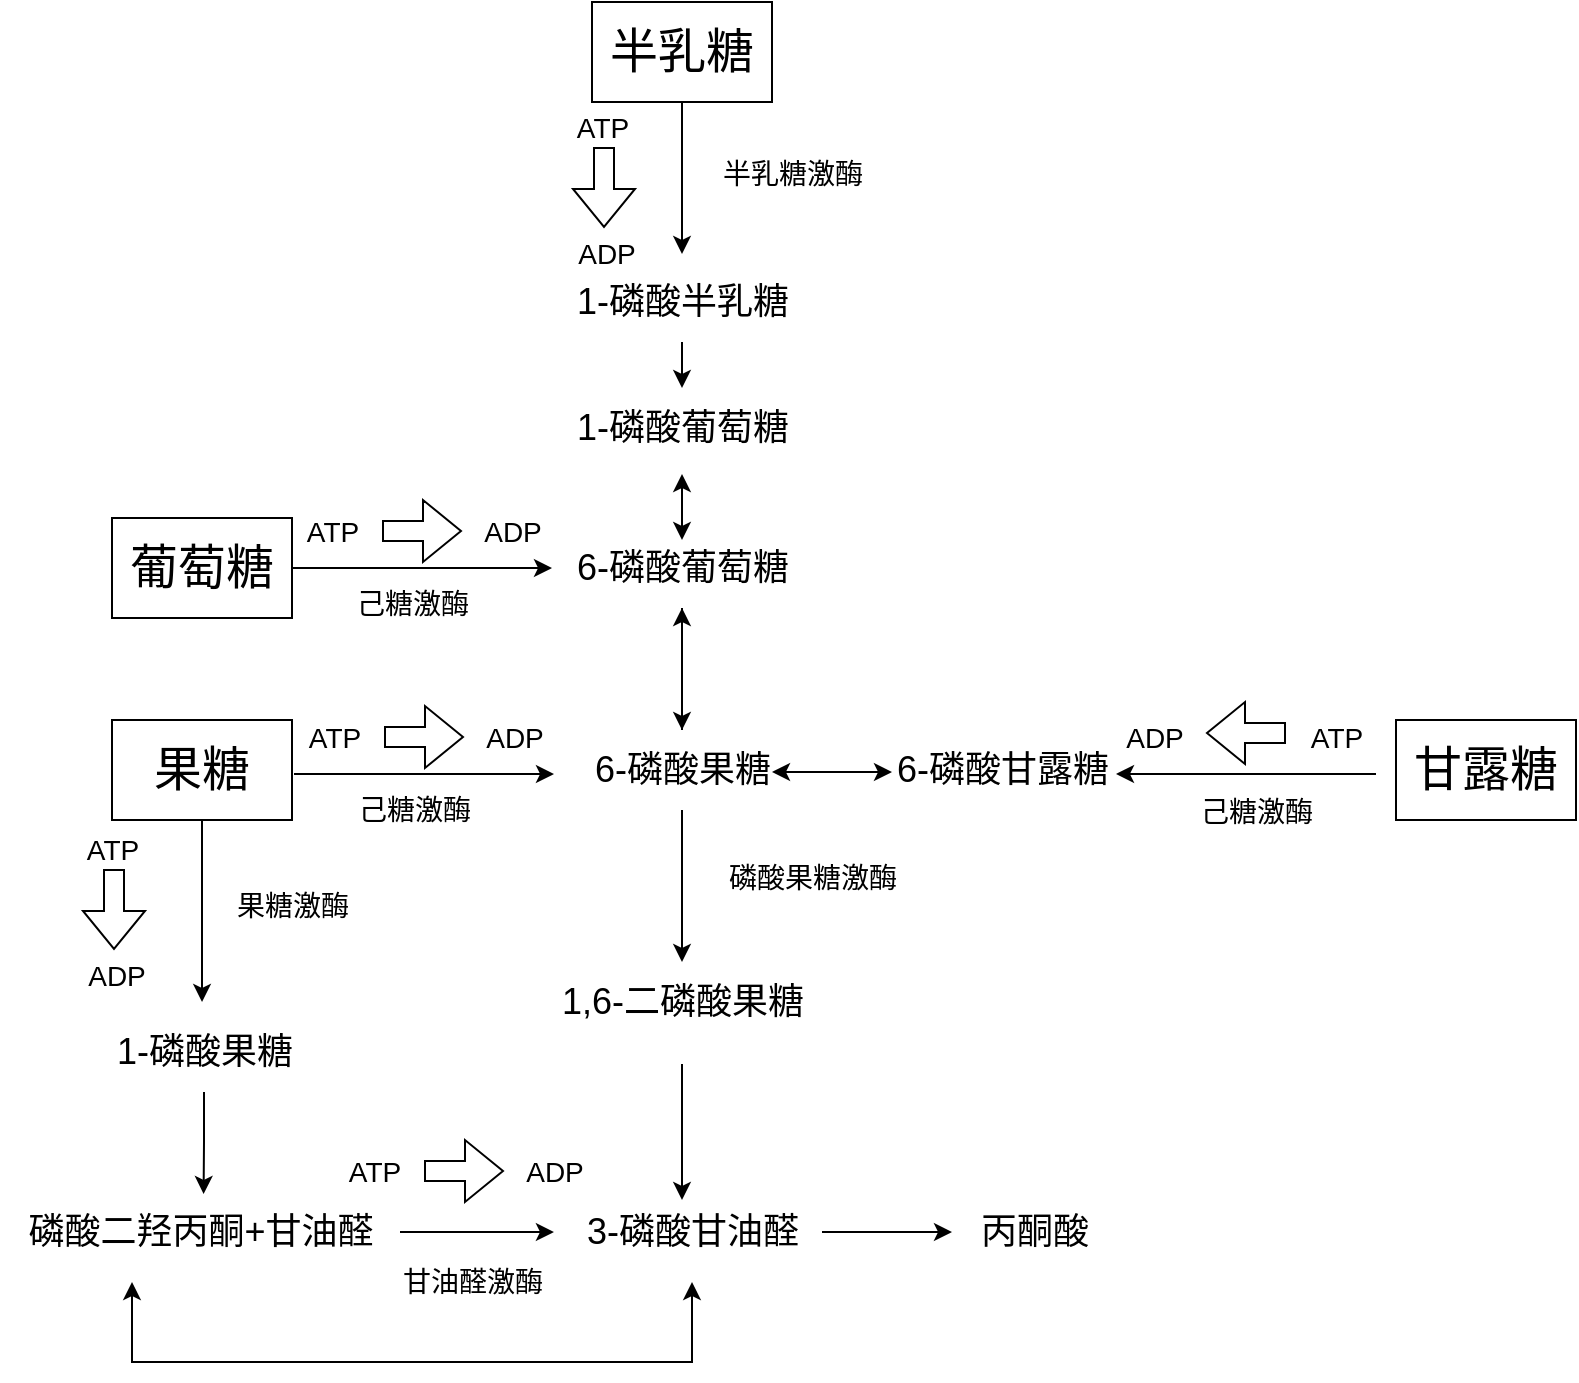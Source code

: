 <mxfile version="26.2.12">
  <diagram name="第 1 页" id="kLUDYmGzFbFtYSl5PGOL">
    <mxGraphModel dx="1420" dy="760" grid="1" gridSize="10" guides="1" tooltips="1" connect="1" arrows="1" fold="1" page="1" pageScale="1" pageWidth="827" pageHeight="1169" math="0" shadow="0">
      <root>
        <mxCell id="0" />
        <mxCell id="1" parent="0" />
        <mxCell id="vvwzz5q7El1sYBhmvqTG-4" style="edgeStyle=orthogonalEdgeStyle;rounded=0;orthogonalLoop=1;jettySize=auto;html=1;exitX=1;exitY=0.5;exitDx=0;exitDy=0;" edge="1" parent="1" source="vvwzz5q7El1sYBhmvqTG-1" target="vvwzz5q7El1sYBhmvqTG-5">
          <mxGeometry relative="1" as="geometry">
            <mxPoint x="250" y="313" as="targetPoint" />
          </mxGeometry>
        </mxCell>
        <mxCell id="vvwzz5q7El1sYBhmvqTG-1" value="&lt;font style=&quot;font-size: 24px;&quot;&gt;葡萄糖&lt;/font&gt;" style="rounded=0;whiteSpace=wrap;html=1;" vertex="1" parent="1">
          <mxGeometry x="90" y="288" width="90" height="50" as="geometry" />
        </mxCell>
        <mxCell id="vvwzz5q7El1sYBhmvqTG-59" style="edgeStyle=orthogonalEdgeStyle;rounded=0;orthogonalLoop=1;jettySize=auto;html=1;entryX=0.491;entryY=-0.125;entryDx=0;entryDy=0;entryPerimeter=0;" edge="1" parent="1" source="vvwzz5q7El1sYBhmvqTG-3" target="vvwzz5q7El1sYBhmvqTG-60">
          <mxGeometry relative="1" as="geometry">
            <mxPoint x="135" y="498" as="targetPoint" />
          </mxGeometry>
        </mxCell>
        <mxCell id="vvwzz5q7El1sYBhmvqTG-3" value="&lt;font style=&quot;font-size: 24px;&quot;&gt;果糖&lt;/font&gt;" style="rounded=0;whiteSpace=wrap;html=1;" vertex="1" parent="1">
          <mxGeometry x="90" y="389" width="90" height="50" as="geometry" />
        </mxCell>
        <mxCell id="vvwzz5q7El1sYBhmvqTG-25" style="edgeStyle=orthogonalEdgeStyle;rounded=0;orthogonalLoop=1;jettySize=auto;html=1;" edge="1" parent="1" source="vvwzz5q7El1sYBhmvqTG-5" target="vvwzz5q7El1sYBhmvqTG-24">
          <mxGeometry relative="1" as="geometry" />
        </mxCell>
        <mxCell id="vvwzz5q7El1sYBhmvqTG-5" value="&lt;font style=&quot;font-size: 18px;&quot;&gt;6-磷酸葡萄糖&lt;/font&gt;" style="text;html=1;align=center;verticalAlign=middle;resizable=0;points=[];autosize=1;strokeColor=none;fillColor=none;" vertex="1" parent="1">
          <mxGeometry x="310" y="293" width="130" height="40" as="geometry" />
        </mxCell>
        <mxCell id="vvwzz5q7El1sYBhmvqTG-10" value="&lt;font style=&quot;font-size: 14px;&quot;&gt;ATP&lt;/font&gt;" style="text;html=1;align=center;verticalAlign=middle;resizable=0;points=[];autosize=1;strokeColor=none;fillColor=none;" vertex="1" parent="1">
          <mxGeometry x="175" y="280" width="50" height="30" as="geometry" />
        </mxCell>
        <mxCell id="vvwzz5q7El1sYBhmvqTG-14" value="" style="shape=flexArrow;endArrow=classic;html=1;rounded=0;" edge="1" parent="1">
          <mxGeometry width="50" height="50" relative="1" as="geometry">
            <mxPoint x="225" y="294.5" as="sourcePoint" />
            <mxPoint x="265" y="294.5" as="targetPoint" />
          </mxGeometry>
        </mxCell>
        <mxCell id="vvwzz5q7El1sYBhmvqTG-15" value="&lt;font style=&quot;font-size: 14px;&quot;&gt;ADP&lt;/font&gt;" style="text;html=1;align=center;verticalAlign=middle;resizable=0;points=[];autosize=1;strokeColor=none;fillColor=none;" vertex="1" parent="1">
          <mxGeometry x="265" y="280" width="50" height="30" as="geometry" />
        </mxCell>
        <mxCell id="vvwzz5q7El1sYBhmvqTG-16" value="&lt;font style=&quot;font-size: 14px;&quot;&gt;己糖激酶&lt;/font&gt;" style="text;html=1;align=center;verticalAlign=middle;resizable=0;points=[];autosize=1;strokeColor=none;fillColor=none;" vertex="1" parent="1">
          <mxGeometry x="200" y="316" width="80" height="30" as="geometry" />
        </mxCell>
        <mxCell id="vvwzz5q7El1sYBhmvqTG-19" style="edgeStyle=orthogonalEdgeStyle;rounded=0;orthogonalLoop=1;jettySize=auto;html=1;exitX=1;exitY=0.5;exitDx=0;exitDy=0;" edge="1" parent="1">
          <mxGeometry relative="1" as="geometry">
            <mxPoint x="311" y="416" as="targetPoint" />
            <mxPoint x="181" y="416" as="sourcePoint" />
          </mxGeometry>
        </mxCell>
        <mxCell id="vvwzz5q7El1sYBhmvqTG-20" value="&lt;font style=&quot;font-size: 14px;&quot;&gt;ATP&lt;/font&gt;" style="text;html=1;align=center;verticalAlign=middle;resizable=0;points=[];autosize=1;strokeColor=none;fillColor=none;" vertex="1" parent="1">
          <mxGeometry x="176" y="383" width="50" height="30" as="geometry" />
        </mxCell>
        <mxCell id="vvwzz5q7El1sYBhmvqTG-21" value="" style="shape=flexArrow;endArrow=classic;html=1;rounded=0;" edge="1" parent="1">
          <mxGeometry width="50" height="50" relative="1" as="geometry">
            <mxPoint x="226" y="397.5" as="sourcePoint" />
            <mxPoint x="266" y="397.5" as="targetPoint" />
          </mxGeometry>
        </mxCell>
        <mxCell id="vvwzz5q7El1sYBhmvqTG-22" value="&lt;font style=&quot;font-size: 14px;&quot;&gt;ADP&lt;/font&gt;" style="text;html=1;align=center;verticalAlign=middle;resizable=0;points=[];autosize=1;strokeColor=none;fillColor=none;" vertex="1" parent="1">
          <mxGeometry x="266" y="383" width="50" height="30" as="geometry" />
        </mxCell>
        <mxCell id="vvwzz5q7El1sYBhmvqTG-23" value="&lt;font style=&quot;font-size: 14px;&quot;&gt;己糖激酶&lt;/font&gt;" style="text;html=1;align=center;verticalAlign=middle;resizable=0;points=[];autosize=1;strokeColor=none;fillColor=none;" vertex="1" parent="1">
          <mxGeometry x="201" y="419" width="80" height="30" as="geometry" />
        </mxCell>
        <mxCell id="vvwzz5q7El1sYBhmvqTG-58" style="edgeStyle=orthogonalEdgeStyle;rounded=0;orthogonalLoop=1;jettySize=auto;html=1;" edge="1" parent="1" source="vvwzz5q7El1sYBhmvqTG-24" target="vvwzz5q7El1sYBhmvqTG-5">
          <mxGeometry relative="1" as="geometry" />
        </mxCell>
        <mxCell id="vvwzz5q7El1sYBhmvqTG-65" style="edgeStyle=orthogonalEdgeStyle;rounded=0;orthogonalLoop=1;jettySize=auto;html=1;entryX=0.5;entryY=0;entryDx=0;entryDy=0;entryPerimeter=0;" edge="1" parent="1" source="vvwzz5q7El1sYBhmvqTG-24" target="vvwzz5q7El1sYBhmvqTG-66">
          <mxGeometry relative="1" as="geometry">
            <mxPoint x="375" y="488" as="targetPoint" />
          </mxGeometry>
        </mxCell>
        <mxCell id="vvwzz5q7El1sYBhmvqTG-24" value="&lt;font style=&quot;font-size: 18px;&quot;&gt;6-磷酸果糖&lt;/font&gt;" style="text;html=1;align=center;verticalAlign=middle;resizable=0;points=[];autosize=1;strokeColor=none;fillColor=none;" vertex="1" parent="1">
          <mxGeometry x="320" y="394" width="110" height="40" as="geometry" />
        </mxCell>
        <mxCell id="vvwzz5q7El1sYBhmvqTG-27" value="&lt;font style=&quot;font-size: 24px;&quot;&gt;甘露糖&lt;/font&gt;" style="rounded=0;whiteSpace=wrap;html=1;" vertex="1" parent="1">
          <mxGeometry x="732" y="389" width="90" height="50" as="geometry" />
        </mxCell>
        <mxCell id="vvwzz5q7El1sYBhmvqTG-28" style="edgeStyle=orthogonalEdgeStyle;rounded=0;orthogonalLoop=1;jettySize=auto;html=1;exitX=1;exitY=0.5;exitDx=0;exitDy=0;" edge="1" parent="1">
          <mxGeometry relative="1" as="geometry">
            <mxPoint x="592" y="416" as="targetPoint" />
            <mxPoint x="722" y="416" as="sourcePoint" />
          </mxGeometry>
        </mxCell>
        <mxCell id="vvwzz5q7El1sYBhmvqTG-29" value="&lt;font style=&quot;font-size: 14px;&quot;&gt;ATP&lt;/font&gt;" style="text;html=1;align=center;verticalAlign=middle;resizable=0;points=[];autosize=1;strokeColor=none;fillColor=none;" vertex="1" parent="1">
          <mxGeometry x="677" y="383" width="50" height="30" as="geometry" />
        </mxCell>
        <mxCell id="vvwzz5q7El1sYBhmvqTG-30" value="" style="shape=flexArrow;endArrow=classic;html=1;rounded=0;" edge="1" parent="1">
          <mxGeometry width="50" height="50" relative="1" as="geometry">
            <mxPoint x="677" y="395.5" as="sourcePoint" />
            <mxPoint x="637" y="395.5" as="targetPoint" />
          </mxGeometry>
        </mxCell>
        <mxCell id="vvwzz5q7El1sYBhmvqTG-31" value="&lt;font style=&quot;font-size: 14px;&quot;&gt;ADP&lt;/font&gt;" style="text;html=1;align=center;verticalAlign=middle;resizable=0;points=[];autosize=1;strokeColor=none;fillColor=none;" vertex="1" parent="1">
          <mxGeometry x="586" y="383" width="50" height="30" as="geometry" />
        </mxCell>
        <mxCell id="vvwzz5q7El1sYBhmvqTG-32" value="&lt;font style=&quot;font-size: 14px;&quot;&gt;己糖激酶&lt;/font&gt;" style="text;html=1;align=center;verticalAlign=middle;resizable=0;points=[];autosize=1;strokeColor=none;fillColor=none;" vertex="1" parent="1">
          <mxGeometry x="622" y="420" width="80" height="30" as="geometry" />
        </mxCell>
        <mxCell id="vvwzz5q7El1sYBhmvqTG-36" style="edgeStyle=orthogonalEdgeStyle;rounded=0;orthogonalLoop=1;jettySize=auto;html=1;exitX=0.5;exitY=1;exitDx=0;exitDy=0;entryX=0.5;entryY=-0.1;entryDx=0;entryDy=0;entryPerimeter=0;" edge="1" parent="1" source="vvwzz5q7El1sYBhmvqTG-35" target="vvwzz5q7El1sYBhmvqTG-38">
          <mxGeometry relative="1" as="geometry">
            <mxPoint x="375" y="140" as="targetPoint" />
          </mxGeometry>
        </mxCell>
        <mxCell id="vvwzz5q7El1sYBhmvqTG-35" value="&lt;font style=&quot;font-size: 24px;&quot;&gt;半乳糖&lt;/font&gt;" style="rounded=0;whiteSpace=wrap;html=1;" vertex="1" parent="1">
          <mxGeometry x="330" y="30" width="90" height="50" as="geometry" />
        </mxCell>
        <mxCell id="vvwzz5q7El1sYBhmvqTG-84" value="" style="edgeStyle=orthogonalEdgeStyle;rounded=0;orthogonalLoop=1;jettySize=auto;html=1;" edge="1" parent="1" source="vvwzz5q7El1sYBhmvqTG-38" target="vvwzz5q7El1sYBhmvqTG-50">
          <mxGeometry relative="1" as="geometry" />
        </mxCell>
        <mxCell id="vvwzz5q7El1sYBhmvqTG-38" value="&lt;font style=&quot;font-size: 18px;&quot;&gt;1-磷酸半乳糖&lt;/font&gt;" style="text;html=1;align=center;verticalAlign=middle;resizable=0;points=[];autosize=1;strokeColor=none;fillColor=none;" vertex="1" parent="1">
          <mxGeometry x="310" y="160" width="130" height="40" as="geometry" />
        </mxCell>
        <mxCell id="vvwzz5q7El1sYBhmvqTG-39" value="&lt;font style=&quot;font-size: 14px;&quot;&gt;半乳糖激酶&lt;/font&gt;" style="text;html=1;align=center;verticalAlign=middle;resizable=0;points=[];autosize=1;strokeColor=none;fillColor=none;" vertex="1" parent="1">
          <mxGeometry x="385" y="101" width="90" height="30" as="geometry" />
        </mxCell>
        <mxCell id="vvwzz5q7El1sYBhmvqTG-46" value="&lt;font style=&quot;font-size: 14px;&quot;&gt;ATP&lt;/font&gt;" style="text;html=1;align=center;verticalAlign=middle;resizable=0;points=[];autosize=1;strokeColor=none;fillColor=none;" vertex="1" parent="1">
          <mxGeometry x="65" y="439" width="50" height="30" as="geometry" />
        </mxCell>
        <mxCell id="vvwzz5q7El1sYBhmvqTG-47" value="" style="shape=flexArrow;endArrow=classic;html=1;rounded=0;" edge="1" parent="1">
          <mxGeometry width="50" height="50" relative="1" as="geometry">
            <mxPoint x="91" y="463.5" as="sourcePoint" />
            <mxPoint x="91" y="504" as="targetPoint" />
          </mxGeometry>
        </mxCell>
        <mxCell id="vvwzz5q7El1sYBhmvqTG-48" value="&lt;font style=&quot;font-size: 14px;&quot;&gt;ADP&lt;/font&gt;" style="text;html=1;align=center;verticalAlign=middle;resizable=0;points=[];autosize=1;strokeColor=none;fillColor=none;" vertex="1" parent="1">
          <mxGeometry x="67" y="502" width="50" height="30" as="geometry" />
        </mxCell>
        <mxCell id="vvwzz5q7El1sYBhmvqTG-50" value="&lt;font style=&quot;font-size: 18px;&quot;&gt;1-磷酸葡萄糖&lt;/font&gt;" style="text;html=1;align=center;verticalAlign=middle;resizable=0;points=[];autosize=1;strokeColor=none;fillColor=none;" vertex="1" parent="1">
          <mxGeometry x="310" y="223" width="130" height="40" as="geometry" />
        </mxCell>
        <mxCell id="vvwzz5q7El1sYBhmvqTG-52" value="&lt;font style=&quot;font-size: 18px;&quot;&gt;6-磷酸甘露糖&lt;/font&gt;" style="text;html=1;align=center;verticalAlign=middle;resizable=0;points=[];autosize=1;strokeColor=none;fillColor=none;" vertex="1" parent="1">
          <mxGeometry x="470" y="394" width="130" height="40" as="geometry" />
        </mxCell>
        <mxCell id="vvwzz5q7El1sYBhmvqTG-56" value="" style="endArrow=classic;startArrow=classic;html=1;rounded=0;" edge="1" parent="1">
          <mxGeometry width="50" height="50" relative="1" as="geometry">
            <mxPoint x="420" y="415" as="sourcePoint" />
            <mxPoint x="480" y="415" as="targetPoint" />
          </mxGeometry>
        </mxCell>
        <mxCell id="vvwzz5q7El1sYBhmvqTG-60" value="&lt;font style=&quot;font-size: 18px;&quot;&gt;1-磷酸果糖&lt;/font&gt;" style="text;html=1;align=center;verticalAlign=middle;resizable=0;points=[];autosize=1;strokeColor=none;fillColor=none;" vertex="1" parent="1">
          <mxGeometry x="81" y="535" width="110" height="40" as="geometry" />
        </mxCell>
        <mxCell id="vvwzz5q7El1sYBhmvqTG-61" value="&lt;span style=&quot;font-size: 18px;&quot;&gt;磷酸二羟丙酮+甘油醛&lt;/span&gt;" style="text;html=1;align=center;verticalAlign=middle;resizable=0;points=[];autosize=1;strokeColor=none;fillColor=none;" vertex="1" parent="1">
          <mxGeometry x="34" y="625" width="200" height="40" as="geometry" />
        </mxCell>
        <mxCell id="vvwzz5q7El1sYBhmvqTG-63" style="edgeStyle=orthogonalEdgeStyle;rounded=0;orthogonalLoop=1;jettySize=auto;html=1;entryX=0.509;entryY=0.025;entryDx=0;entryDy=0;entryPerimeter=0;" edge="1" parent="1" source="vvwzz5q7El1sYBhmvqTG-60" target="vvwzz5q7El1sYBhmvqTG-61">
          <mxGeometry relative="1" as="geometry" />
        </mxCell>
        <mxCell id="vvwzz5q7El1sYBhmvqTG-67" style="edgeStyle=orthogonalEdgeStyle;rounded=0;orthogonalLoop=1;jettySize=auto;html=1;" edge="1" parent="1">
          <mxGeometry relative="1" as="geometry">
            <mxPoint x="375" y="629" as="targetPoint" />
            <mxPoint x="375" y="561" as="sourcePoint" />
          </mxGeometry>
        </mxCell>
        <mxCell id="vvwzz5q7El1sYBhmvqTG-66" value="&lt;font style=&quot;font-size: 18px;&quot;&gt;1,6-二磷酸果糖&lt;/font&gt;" style="text;html=1;align=center;verticalAlign=middle;resizable=0;points=[];autosize=1;strokeColor=none;fillColor=none;" vertex="1" parent="1">
          <mxGeometry x="305" y="510" width="140" height="40" as="geometry" />
        </mxCell>
        <mxCell id="vvwzz5q7El1sYBhmvqTG-90" style="edgeStyle=orthogonalEdgeStyle;rounded=0;orthogonalLoop=1;jettySize=auto;html=1;" edge="1" parent="1" source="vvwzz5q7El1sYBhmvqTG-68">
          <mxGeometry relative="1" as="geometry">
            <mxPoint x="510" y="645" as="targetPoint" />
          </mxGeometry>
        </mxCell>
        <mxCell id="vvwzz5q7El1sYBhmvqTG-68" value="&lt;font style=&quot;font-size: 18px;&quot;&gt;3-磷酸甘油醛&lt;/font&gt;" style="text;html=1;align=center;verticalAlign=middle;resizable=0;points=[];autosize=1;strokeColor=none;fillColor=none;" vertex="1" parent="1">
          <mxGeometry x="315" y="625" width="130" height="40" as="geometry" />
        </mxCell>
        <mxCell id="vvwzz5q7El1sYBhmvqTG-69" value="&lt;font style=&quot;font-size: 14px;&quot;&gt;果糖激酶&lt;/font&gt;" style="text;html=1;align=center;verticalAlign=middle;resizable=0;points=[];autosize=1;strokeColor=none;fillColor=none;" vertex="1" parent="1">
          <mxGeometry x="140" y="467" width="80" height="30" as="geometry" />
        </mxCell>
        <mxCell id="vvwzz5q7El1sYBhmvqTG-70" style="edgeStyle=orthogonalEdgeStyle;rounded=0;orthogonalLoop=1;jettySize=auto;html=1;entryX=-0.031;entryY=0.5;entryDx=0;entryDy=0;entryPerimeter=0;" edge="1" parent="1" source="vvwzz5q7El1sYBhmvqTG-61" target="vvwzz5q7El1sYBhmvqTG-68">
          <mxGeometry relative="1" as="geometry" />
        </mxCell>
        <mxCell id="vvwzz5q7El1sYBhmvqTG-74" value="&lt;font style=&quot;font-size: 14px;&quot;&gt;ATP&lt;/font&gt;" style="text;html=1;align=center;verticalAlign=middle;resizable=0;points=[];autosize=1;strokeColor=none;fillColor=none;" vertex="1" parent="1">
          <mxGeometry x="196" y="600" width="50" height="30" as="geometry" />
        </mxCell>
        <mxCell id="vvwzz5q7El1sYBhmvqTG-75" value="" style="shape=flexArrow;endArrow=classic;html=1;rounded=0;" edge="1" parent="1">
          <mxGeometry width="50" height="50" relative="1" as="geometry">
            <mxPoint x="246" y="614.5" as="sourcePoint" />
            <mxPoint x="286" y="614.5" as="targetPoint" />
          </mxGeometry>
        </mxCell>
        <mxCell id="vvwzz5q7El1sYBhmvqTG-76" value="&lt;font style=&quot;font-size: 14px;&quot;&gt;ADP&lt;/font&gt;" style="text;html=1;align=center;verticalAlign=middle;resizable=0;points=[];autosize=1;strokeColor=none;fillColor=none;" vertex="1" parent="1">
          <mxGeometry x="286" y="600" width="50" height="30" as="geometry" />
        </mxCell>
        <mxCell id="vvwzz5q7El1sYBhmvqTG-77" value="&lt;font style=&quot;font-size: 14px;&quot;&gt;甘油醛激酶&lt;/font&gt;" style="text;html=1;align=center;verticalAlign=middle;resizable=0;points=[];autosize=1;strokeColor=none;fillColor=none;" vertex="1" parent="1">
          <mxGeometry x="225" y="655" width="90" height="30" as="geometry" />
        </mxCell>
        <mxCell id="vvwzz5q7El1sYBhmvqTG-78" value="&lt;font style=&quot;font-size: 14px;&quot;&gt;ATP&lt;/font&gt;" style="text;html=1;align=center;verticalAlign=middle;resizable=0;points=[];autosize=1;strokeColor=none;fillColor=none;" vertex="1" parent="1">
          <mxGeometry x="310" y="78" width="50" height="30" as="geometry" />
        </mxCell>
        <mxCell id="vvwzz5q7El1sYBhmvqTG-79" value="" style="shape=flexArrow;endArrow=classic;html=1;rounded=0;" edge="1" parent="1">
          <mxGeometry width="50" height="50" relative="1" as="geometry">
            <mxPoint x="336" y="102.5" as="sourcePoint" />
            <mxPoint x="336" y="143" as="targetPoint" />
          </mxGeometry>
        </mxCell>
        <mxCell id="vvwzz5q7El1sYBhmvqTG-80" value="&lt;font style=&quot;font-size: 14px;&quot;&gt;ADP&lt;/font&gt;" style="text;html=1;align=center;verticalAlign=middle;resizable=0;points=[];autosize=1;strokeColor=none;fillColor=none;" vertex="1" parent="1">
          <mxGeometry x="312" y="141" width="50" height="30" as="geometry" />
        </mxCell>
        <mxCell id="vvwzz5q7El1sYBhmvqTG-82" value="" style="endArrow=classic;startArrow=classic;html=1;rounded=0;" edge="1" parent="1">
          <mxGeometry width="50" height="50" relative="1" as="geometry">
            <mxPoint x="375" y="299" as="sourcePoint" />
            <mxPoint x="375" y="266" as="targetPoint" />
          </mxGeometry>
        </mxCell>
        <mxCell id="vvwzz5q7El1sYBhmvqTG-85" value="&lt;font style=&quot;font-size: 14px;&quot;&gt;磷酸果糖激酶&lt;/font&gt;" style="text;html=1;align=center;verticalAlign=middle;resizable=0;points=[];autosize=1;strokeColor=none;fillColor=none;" vertex="1" parent="1">
          <mxGeometry x="385" y="453" width="110" height="30" as="geometry" />
        </mxCell>
        <mxCell id="vvwzz5q7El1sYBhmvqTG-89" value="" style="endArrow=classic;startArrow=classic;html=1;rounded=0;exitX=0.5;exitY=1.125;exitDx=0;exitDy=0;exitPerimeter=0;" edge="1" parent="1" source="vvwzz5q7El1sYBhmvqTG-68">
          <mxGeometry width="50" height="50" relative="1" as="geometry">
            <mxPoint x="161" y="730" as="sourcePoint" />
            <mxPoint x="100" y="670" as="targetPoint" />
            <Array as="points">
              <mxPoint x="380" y="710" />
              <mxPoint x="100" y="710" />
            </Array>
          </mxGeometry>
        </mxCell>
        <mxCell id="vvwzz5q7El1sYBhmvqTG-91" value="&lt;font style=&quot;font-size: 18px;&quot;&gt;丙酮酸&lt;/font&gt;" style="text;html=1;align=center;verticalAlign=middle;resizable=0;points=[];autosize=1;strokeColor=none;fillColor=none;" vertex="1" parent="1">
          <mxGeometry x="511" y="625" width="80" height="40" as="geometry" />
        </mxCell>
      </root>
    </mxGraphModel>
  </diagram>
</mxfile>
